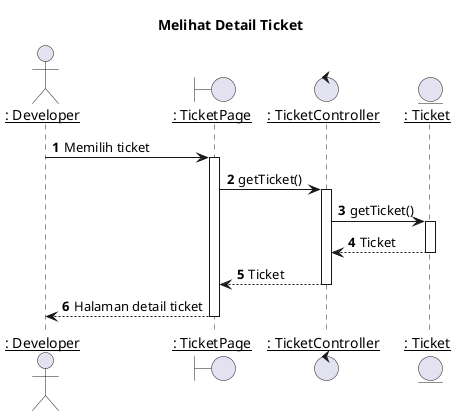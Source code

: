 @startuml Melihat Detail Ticket

title "Melihat Detail Ticket"

actor DEV as "__: Developer__"
boundary TicketPage as "__: TicketPage__"
control TicketController as "__: TicketController__"
entity Ticket as "__: Ticket__"

autonumber 1
'list
' DEV -> TicketPage: Membuka halaman list ticket
' activate TicketPage

' TicketPage -> DEV: Halaman list ticket
' deactivate TicketPage

'detail
DEV -> TicketPage: Memilih ticket
activate TicketPage


TicketPage -> TicketController: getTicket()
activate TicketController

TicketController -> Ticket: getTicket()
activate Ticket

Ticket --> TicketController : Ticket
deactivate Ticket

TicketController --> TicketPage : Ticket
deactivate TicketController

TicketPage --> DEV : Halaman detail ticket
deactivate TicketPage


@enduml
